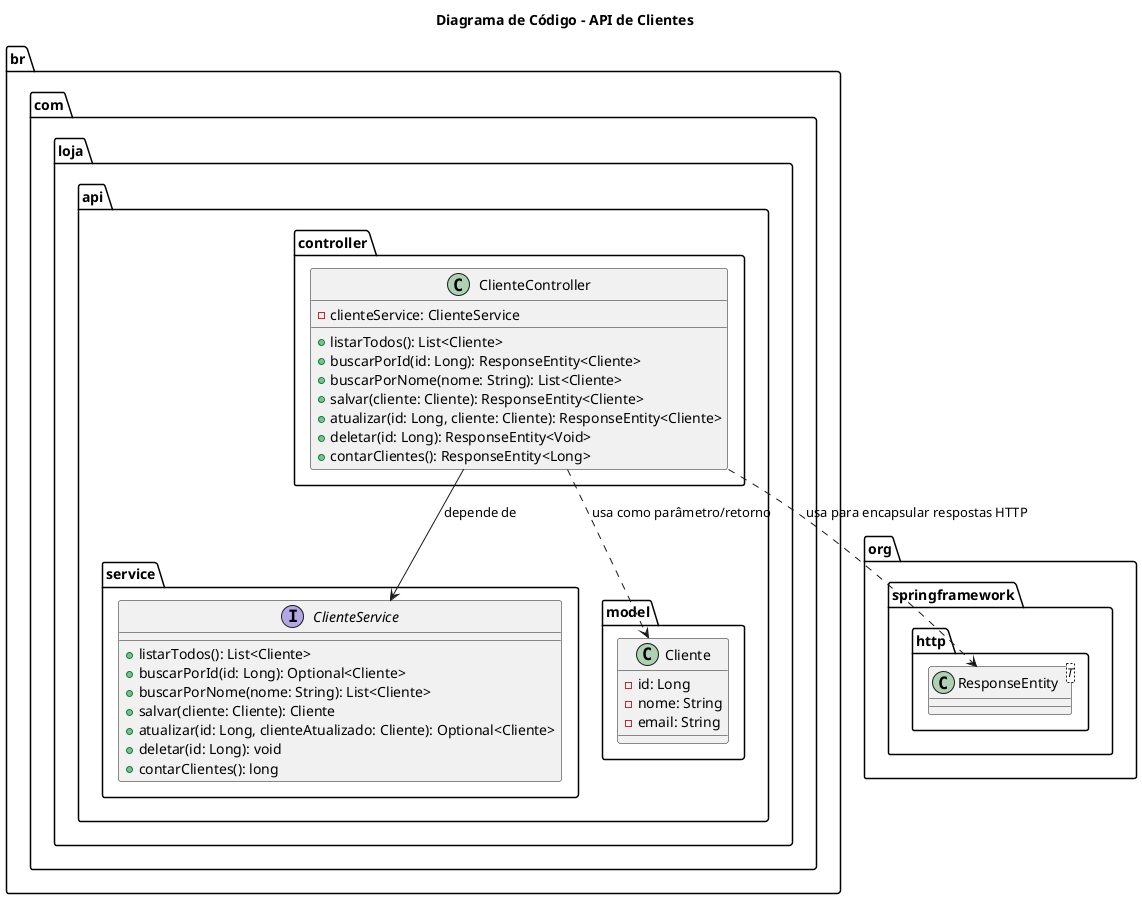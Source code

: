 @startuml Code_ClienteController
' Usar skinparam para um visual mais limpo, similar ao C4 se desejado
' skinparam defaultTextAlignment center
' skinparam shadowing false
' skinparam roundcorner 10
' skinparam monochrome true
' skinparam classAttributeIconSize 0

title Diagrama de Código - API de Clientes

package br.com.loja.api.controller {
  class ClienteController {
    - clienteService: ClienteService
    + listarTodos(): List<Cliente>
    + buscarPorId(id: Long): ResponseEntity<Cliente>
    + buscarPorNome(nome: String): List<Cliente>
    + salvar(cliente: Cliente): ResponseEntity<Cliente>
    + atualizar(id: Long, cliente: Cliente): ResponseEntity<Cliente>
    + deletar(id: Long): ResponseEntity<Void>
    + contarClientes(): ResponseEntity<Long>
  }
}

package br.com.loja.api.service {
  interface ClienteService {
    + listarTodos(): List<Cliente>
    + buscarPorId(id: Long): Optional<Cliente>
    + buscarPorNome(nome: String): List<Cliente>
    + salvar(cliente: Cliente): Cliente
    + atualizar(id: Long, clienteAtualizado: Cliente): Optional<Cliente>
    + deletar(id: Long): void
    + contarClientes(): long
  }
}

package br.com.loja.api.model {
  class Cliente {
    - id: Long
    - nome: String
    - email: String
  }
}

package org.springframework.http {
  class ResponseEntity<T> {
    ' Métodos estáticos e construtores relevantes
  }
}

ClienteController --> ClienteService : depende de
ClienteController ..> Cliente : usa como parâmetro/retorno
ClienteController ..> ResponseEntity : usa para encapsular respostas HTTP

@enduml